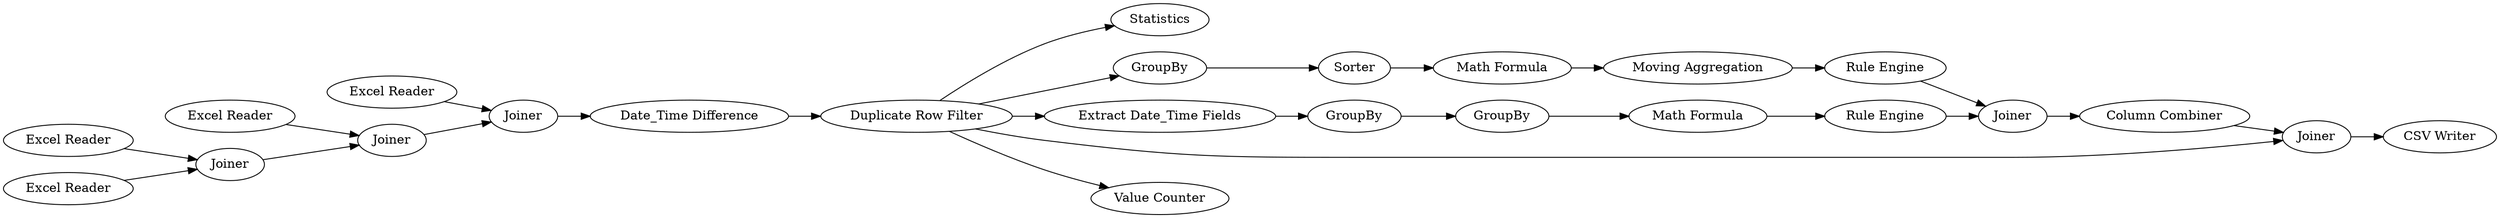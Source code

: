 digraph {
	1 [label="Excel Reader"]
	2 [label="Excel Reader"]
	3 [label="Excel Reader"]
	4 [label="Excel Reader"]
	6 [label=Joiner]
	7 [label=Joiner]
	8 [label=Joiner]
	10 [label="Date_Time Difference"]
	11 [label="Duplicate Row Filter"]
	12 [label=Statistics]
	14 [label=Sorter]
	15 [label=GroupBy]
	16 [label="Math Formula"]
	17 [label="Moving Aggregation"]
	18 [label="Rule Engine"]
	135 [label="Extract Date_Time Fields"]
	136 [label=GroupBy]
	137 [label=GroupBy]
	138 [label="Math Formula"]
	139 [label="Rule Engine"]
	140 [label=Joiner]
	141 [label="Column Combiner"]
	142 [label=Joiner]
	143 [label="Value Counter"]
	144 [label="CSV Writer"]
	1 -> 8
	2 -> 6
	3 -> 6
	4 -> 7
	6 -> 7
	7 -> 8
	8 -> 10
	10 -> 11
	11 -> 15
	11 -> 143
	11 -> 142
	11 -> 12
	11 -> 135
	14 -> 16
	15 -> 14
	16 -> 17
	17 -> 18
	18 -> 140
	135 -> 136
	136 -> 137
	137 -> 138
	138 -> 139
	139 -> 140
	140 -> 141
	141 -> 142
	142 -> 144
	rankdir=LR
}
